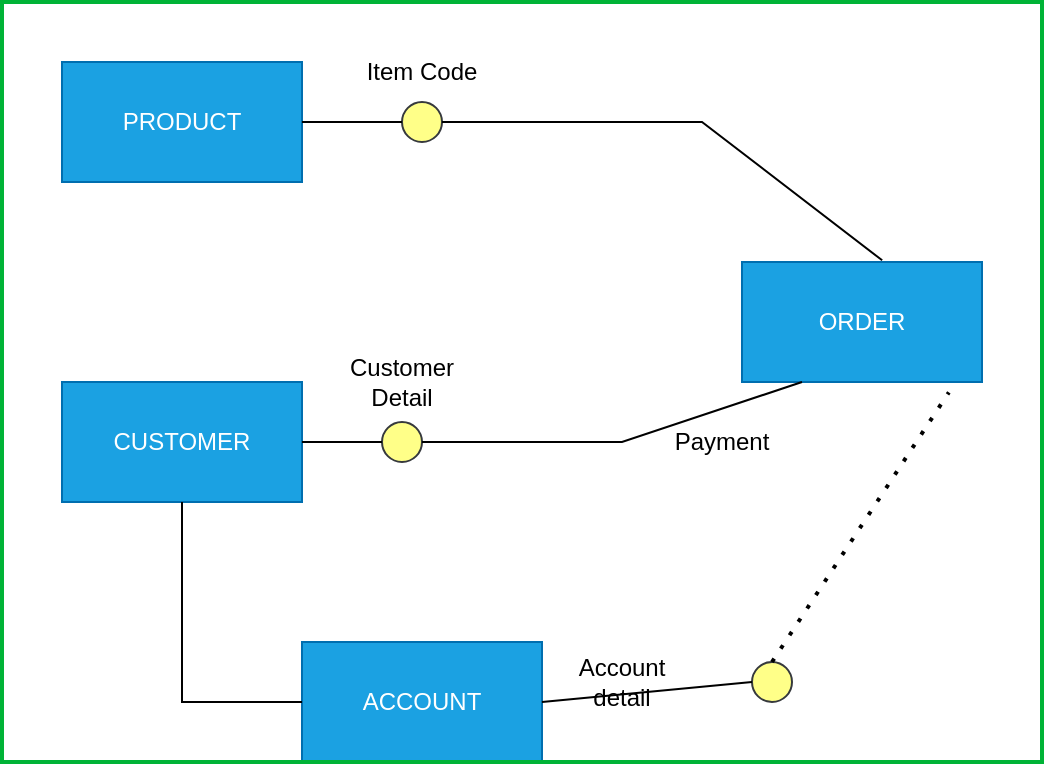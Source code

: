 <mxfile version="24.4.4" type="github">
  <diagram name="Page-1" id="ySs_zQnBQ_SLnVj8QeBc">
    <mxGraphModel dx="737" dy="434" grid="1" gridSize="10" guides="1" tooltips="1" connect="1" arrows="1" fold="1" page="1" pageScale="1" pageWidth="850" pageHeight="1100" math="0" shadow="0">
      <root>
        <mxCell id="0" />
        <mxCell id="1" parent="0" />
        <mxCell id="DGwAP-iLfcvFMbaGOPJN-1" value="PRODUCT" style="rounded=0;whiteSpace=wrap;html=1;fillColor=#1ba1e2;fontColor=#ffffff;strokeColor=#006EAF;" vertex="1" parent="1">
          <mxGeometry x="60" y="60" width="120" height="60" as="geometry" />
        </mxCell>
        <mxCell id="DGwAP-iLfcvFMbaGOPJN-2" value="ORDER" style="rounded=0;whiteSpace=wrap;html=1;fillColor=#1ba1e2;fontColor=#ffffff;strokeColor=#006EAF;" vertex="1" parent="1">
          <mxGeometry x="400" y="160" width="120" height="60" as="geometry" />
        </mxCell>
        <mxCell id="DGwAP-iLfcvFMbaGOPJN-3" value="CUSTOMER" style="rounded=0;whiteSpace=wrap;html=1;fillColor=#1ba1e2;fontColor=#ffffff;strokeColor=#006EAF;" vertex="1" parent="1">
          <mxGeometry x="60" y="220" width="120" height="60" as="geometry" />
        </mxCell>
        <mxCell id="DGwAP-iLfcvFMbaGOPJN-4" value="ACCOUNT" style="rounded=0;whiteSpace=wrap;html=1;fillColor=#1ba1e2;fontColor=#ffffff;strokeColor=#006EAF;" vertex="1" parent="1">
          <mxGeometry x="180" y="350" width="120" height="60" as="geometry" />
        </mxCell>
        <mxCell id="DGwAP-iLfcvFMbaGOPJN-5" value="" style="ellipse;whiteSpace=wrap;html=1;aspect=fixed;fillColor=#ffff88;strokeColor=#36393d;" vertex="1" parent="1">
          <mxGeometry x="230" y="80" width="20" height="20" as="geometry" />
        </mxCell>
        <mxCell id="DGwAP-iLfcvFMbaGOPJN-6" value="" style="ellipse;whiteSpace=wrap;html=1;aspect=fixed;fillColor=#ffff88;strokeColor=#36393d;" vertex="1" parent="1">
          <mxGeometry x="220" y="240" width="20" height="20" as="geometry" />
        </mxCell>
        <mxCell id="DGwAP-iLfcvFMbaGOPJN-7" value="" style="ellipse;whiteSpace=wrap;html=1;aspect=fixed;fillColor=#ffff88;strokeColor=#36393d;" vertex="1" parent="1">
          <mxGeometry x="405" y="360" width="20" height="20" as="geometry" />
        </mxCell>
        <mxCell id="DGwAP-iLfcvFMbaGOPJN-8" value="" style="endArrow=none;html=1;rounded=0;entryX=0;entryY=0.5;entryDx=0;entryDy=0;" edge="1" parent="1" target="DGwAP-iLfcvFMbaGOPJN-5">
          <mxGeometry width="50" height="50" relative="1" as="geometry">
            <mxPoint x="180" y="90" as="sourcePoint" />
            <mxPoint x="230" y="40" as="targetPoint" />
          </mxGeometry>
        </mxCell>
        <mxCell id="DGwAP-iLfcvFMbaGOPJN-9" value="" style="endArrow=none;html=1;rounded=0;exitX=1;exitY=0.5;exitDx=0;exitDy=0;entryX=0.584;entryY=-0.014;entryDx=0;entryDy=0;entryPerimeter=0;" edge="1" parent="1" source="DGwAP-iLfcvFMbaGOPJN-5" target="DGwAP-iLfcvFMbaGOPJN-2">
          <mxGeometry width="50" height="50" relative="1" as="geometry">
            <mxPoint x="270" y="130" as="sourcePoint" />
            <mxPoint x="320" y="80" as="targetPoint" />
            <Array as="points">
              <mxPoint x="380" y="90" />
            </Array>
          </mxGeometry>
        </mxCell>
        <mxCell id="DGwAP-iLfcvFMbaGOPJN-10" value="" style="endArrow=none;dashed=1;html=1;dashPattern=1 3;strokeWidth=2;rounded=0;exitX=0.5;exitY=0;exitDx=0;exitDy=0;entryX=0.862;entryY=1.086;entryDx=0;entryDy=0;entryPerimeter=0;" edge="1" parent="1" source="DGwAP-iLfcvFMbaGOPJN-7" target="DGwAP-iLfcvFMbaGOPJN-2">
          <mxGeometry width="50" height="50" relative="1" as="geometry">
            <mxPoint x="340" y="270" as="sourcePoint" />
            <mxPoint x="390" y="220" as="targetPoint" />
          </mxGeometry>
        </mxCell>
        <mxCell id="DGwAP-iLfcvFMbaGOPJN-11" value="" style="endArrow=none;html=1;rounded=0;exitX=0;exitY=0.5;exitDx=0;exitDy=0;" edge="1" parent="1" source="DGwAP-iLfcvFMbaGOPJN-4">
          <mxGeometry width="50" height="50" relative="1" as="geometry">
            <mxPoint x="70" y="330" as="sourcePoint" />
            <mxPoint x="120" y="280" as="targetPoint" />
            <Array as="points">
              <mxPoint x="120" y="380" />
            </Array>
          </mxGeometry>
        </mxCell>
        <mxCell id="DGwAP-iLfcvFMbaGOPJN-12" value="" style="endArrow=none;html=1;rounded=0;entryX=0;entryY=0.5;entryDx=0;entryDy=0;" edge="1" parent="1" target="DGwAP-iLfcvFMbaGOPJN-6">
          <mxGeometry width="50" height="50" relative="1" as="geometry">
            <mxPoint x="180" y="250" as="sourcePoint" />
            <mxPoint x="230" y="200" as="targetPoint" />
          </mxGeometry>
        </mxCell>
        <mxCell id="DGwAP-iLfcvFMbaGOPJN-13" value="" style="endArrow=none;html=1;rounded=0;exitX=1;exitY=0.5;exitDx=0;exitDy=0;entryX=0.25;entryY=1;entryDx=0;entryDy=0;" edge="1" parent="1" source="DGwAP-iLfcvFMbaGOPJN-6" target="DGwAP-iLfcvFMbaGOPJN-2">
          <mxGeometry width="50" height="50" relative="1" as="geometry">
            <mxPoint x="200" y="260" as="sourcePoint" />
            <mxPoint x="250" y="210" as="targetPoint" />
            <Array as="points">
              <mxPoint x="270" y="250" />
              <mxPoint x="340" y="250" />
            </Array>
          </mxGeometry>
        </mxCell>
        <mxCell id="DGwAP-iLfcvFMbaGOPJN-14" value="Item Code" style="text;html=1;align=center;verticalAlign=middle;whiteSpace=wrap;rounded=0;" vertex="1" parent="1">
          <mxGeometry x="210" y="50" width="60" height="30" as="geometry" />
        </mxCell>
        <mxCell id="DGwAP-iLfcvFMbaGOPJN-15" value="Payment" style="text;html=1;align=center;verticalAlign=middle;whiteSpace=wrap;rounded=0;" vertex="1" parent="1">
          <mxGeometry x="360" y="235" width="60" height="30" as="geometry" />
        </mxCell>
        <mxCell id="DGwAP-iLfcvFMbaGOPJN-16" value="" style="endArrow=none;html=1;rounded=0;entryX=0;entryY=0.5;entryDx=0;entryDy=0;" edge="1" parent="1" target="DGwAP-iLfcvFMbaGOPJN-7">
          <mxGeometry width="50" height="50" relative="1" as="geometry">
            <mxPoint x="300" y="380" as="sourcePoint" />
            <mxPoint x="350" y="330" as="targetPoint" />
          </mxGeometry>
        </mxCell>
        <mxCell id="DGwAP-iLfcvFMbaGOPJN-17" value="Account detail" style="text;html=1;align=center;verticalAlign=middle;whiteSpace=wrap;rounded=0;" vertex="1" parent="1">
          <mxGeometry x="310" y="355" width="60" height="30" as="geometry" />
        </mxCell>
        <mxCell id="DGwAP-iLfcvFMbaGOPJN-18" value="Customer Detail" style="text;html=1;align=center;verticalAlign=middle;whiteSpace=wrap;rounded=0;" vertex="1" parent="1">
          <mxGeometry x="200" y="205" width="60" height="30" as="geometry" />
        </mxCell>
        <mxCell id="DGwAP-iLfcvFMbaGOPJN-19" value="" style="rounded=0;whiteSpace=wrap;html=1;fillColor=none;strokeColor=#00B336;strokeWidth=2;" vertex="1" parent="1">
          <mxGeometry x="30" y="30" width="520" height="380" as="geometry" />
        </mxCell>
      </root>
    </mxGraphModel>
  </diagram>
</mxfile>

